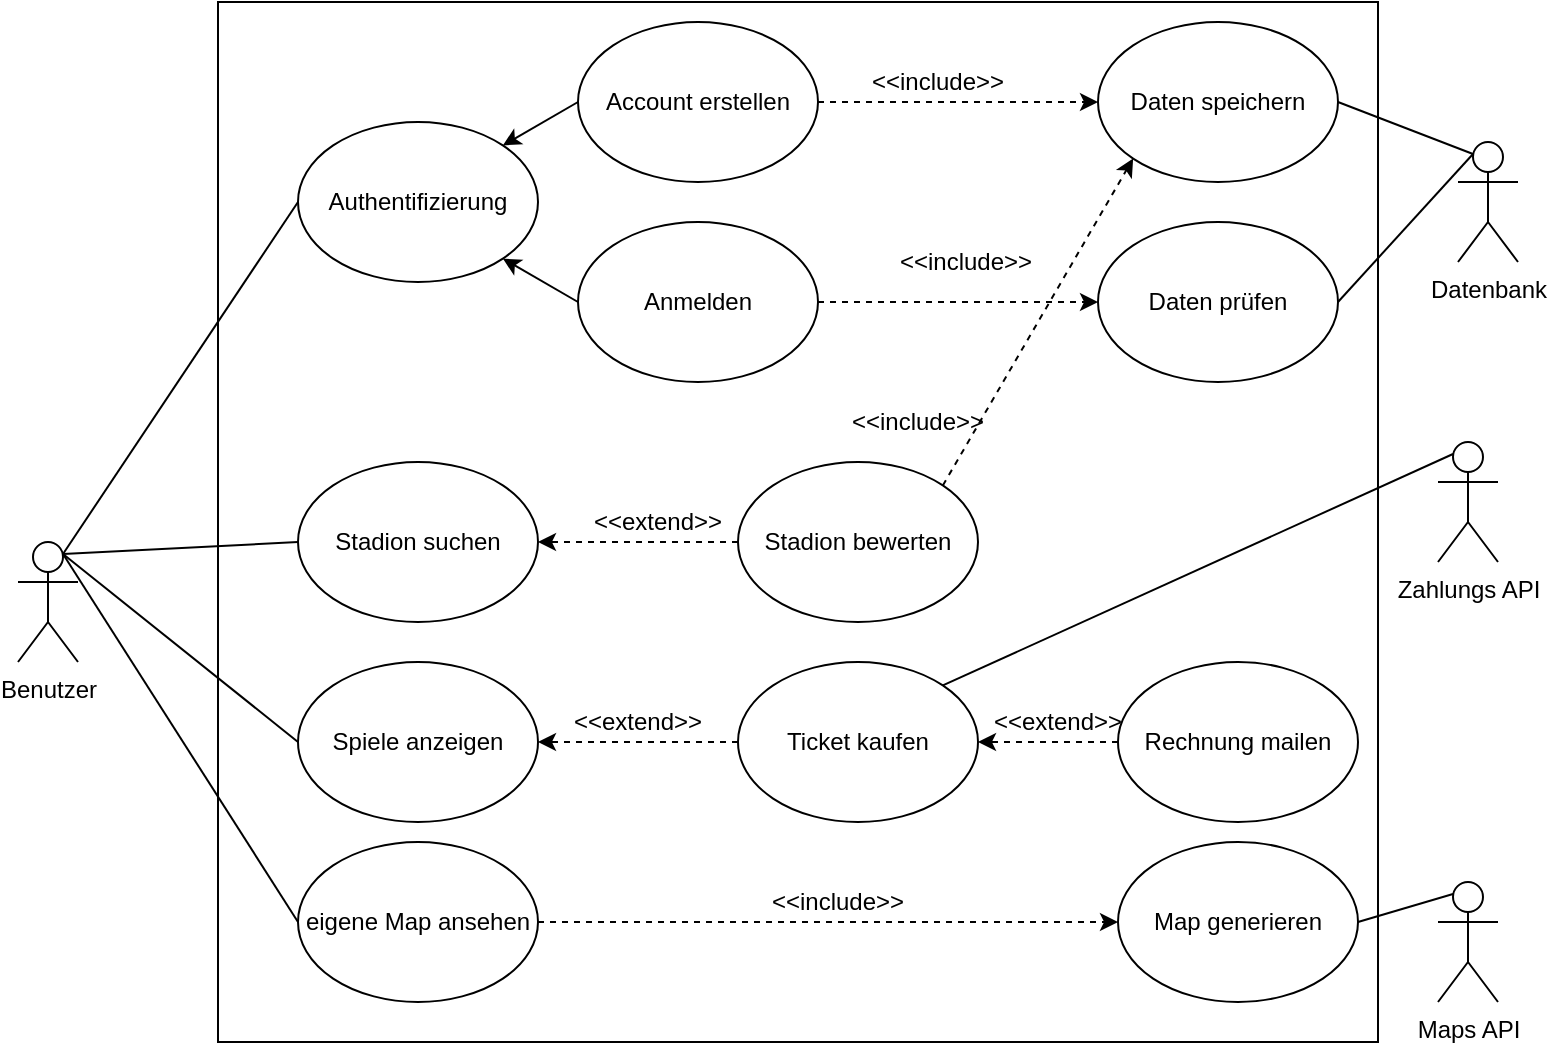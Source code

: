 <mxfile version="13.9.9" type="device"><diagram id="MEtFcURtxVhwB4WXQuwe" name="Seite-1"><mxGraphModel dx="1422" dy="822" grid="1" gridSize="10" guides="1" tooltips="1" connect="1" arrows="1" fold="1" page="1" pageScale="1" pageWidth="827" pageHeight="1169" math="0" shadow="0"><root><mxCell id="0"/><mxCell id="1" parent="0"/><mxCell id="is9f4r4MoEB7ZEwczc0A-1" value="" style="rounded=0;whiteSpace=wrap;html=1;" parent="1" vertex="1"><mxGeometry x="120" y="30" width="580" height="520" as="geometry"/></mxCell><mxCell id="is9f4r4MoEB7ZEwczc0A-12" style="rounded=0;orthogonalLoop=1;jettySize=auto;html=1;exitX=0.75;exitY=0.1;exitDx=0;exitDy=0;exitPerimeter=0;entryX=0;entryY=0.5;entryDx=0;entryDy=0;endArrow=none;endFill=0;" parent="1" source="is9f4r4MoEB7ZEwczc0A-2" target="is9f4r4MoEB7ZEwczc0A-11" edge="1"><mxGeometry relative="1" as="geometry"/></mxCell><mxCell id="is9f4r4MoEB7ZEwczc0A-2" value="Benutzer" style="shape=umlActor;verticalLabelPosition=bottom;verticalAlign=top;html=1;outlineConnect=0;" parent="1" vertex="1"><mxGeometry x="20" y="300" width="30" height="60" as="geometry"/></mxCell><mxCell id="is9f4r4MoEB7ZEwczc0A-17" style="edgeStyle=none;rounded=0;orthogonalLoop=1;jettySize=auto;html=1;exitX=0;exitY=0.5;exitDx=0;exitDy=0;endArrow=none;endFill=0;entryX=0.75;entryY=0.1;entryDx=0;entryDy=0;entryPerimeter=0;" parent="1" source="is9f4r4MoEB7ZEwczc0A-6" target="is9f4r4MoEB7ZEwczc0A-2" edge="1"><mxGeometry relative="1" as="geometry"><mxPoint x="80" y="320" as="targetPoint"/></mxGeometry></mxCell><mxCell id="is9f4r4MoEB7ZEwczc0A-6" value="Spiele anzeigen" style="ellipse;whiteSpace=wrap;html=1;" parent="1" vertex="1"><mxGeometry x="160" y="360" width="120" height="80" as="geometry"/></mxCell><mxCell id="is9f4r4MoEB7ZEwczc0A-14" style="edgeStyle=none;rounded=0;orthogonalLoop=1;jettySize=auto;html=1;exitX=0;exitY=0.5;exitDx=0;exitDy=0;endArrow=none;endFill=0;entryX=0.75;entryY=0.1;entryDx=0;entryDy=0;entryPerimeter=0;" parent="1" source="is9f4r4MoEB7ZEwczc0A-7" target="is9f4r4MoEB7ZEwczc0A-2" edge="1"><mxGeometry relative="1" as="geometry"><mxPoint x="80" y="330" as="targetPoint"/></mxGeometry></mxCell><mxCell id="is9f4r4MoEB7ZEwczc0A-7" value="Stadion suchen" style="ellipse;whiteSpace=wrap;html=1;" parent="1" vertex="1"><mxGeometry x="160" y="260" width="120" height="80" as="geometry"/></mxCell><mxCell id="is9f4r4MoEB7ZEwczc0A-45" style="edgeStyle=none;rounded=0;orthogonalLoop=1;jettySize=auto;html=1;exitX=1;exitY=0;exitDx=0;exitDy=0;entryX=0;entryY=1;entryDx=0;entryDy=0;endArrow=classic;endFill=1;dashed=1;" parent="1" source="is9f4r4MoEB7ZEwczc0A-8" target="is9f4r4MoEB7ZEwczc0A-35" edge="1"><mxGeometry relative="1" as="geometry"/></mxCell><mxCell id="Coh1ksK1yJW_3geBomkl-11" style="edgeStyle=none;rounded=0;orthogonalLoop=1;jettySize=auto;html=1;exitX=0;exitY=0.5;exitDx=0;exitDy=0;entryX=1;entryY=0.5;entryDx=0;entryDy=0;dashed=1;" edge="1" parent="1" source="is9f4r4MoEB7ZEwczc0A-8" target="is9f4r4MoEB7ZEwczc0A-7"><mxGeometry relative="1" as="geometry"/></mxCell><mxCell id="is9f4r4MoEB7ZEwczc0A-8" value="Stadion bewerten" style="ellipse;whiteSpace=wrap;html=1;" parent="1" vertex="1"><mxGeometry x="380" y="260" width="120" height="80" as="geometry"/></mxCell><mxCell id="is9f4r4MoEB7ZEwczc0A-18" style="edgeStyle=none;rounded=0;orthogonalLoop=1;jettySize=auto;html=1;exitX=0;exitY=0.5;exitDx=0;exitDy=0;entryX=0.75;entryY=0.1;entryDx=0;entryDy=0;entryPerimeter=0;endArrow=none;endFill=0;" parent="1" source="is9f4r4MoEB7ZEwczc0A-9" target="is9f4r4MoEB7ZEwczc0A-2" edge="1"><mxGeometry relative="1" as="geometry"/></mxCell><mxCell id="is9f4r4MoEB7ZEwczc0A-31" style="edgeStyle=none;rounded=0;orthogonalLoop=1;jettySize=auto;html=1;exitX=1;exitY=0.5;exitDx=0;exitDy=0;entryX=0;entryY=0.5;entryDx=0;entryDy=0;dashed=1;endArrow=classic;endFill=1;" parent="1" source="is9f4r4MoEB7ZEwczc0A-9" target="is9f4r4MoEB7ZEwczc0A-26" edge="1"><mxGeometry relative="1" as="geometry"/></mxCell><mxCell id="is9f4r4MoEB7ZEwczc0A-9" value="eigene Map ansehen" style="ellipse;whiteSpace=wrap;html=1;" parent="1" vertex="1"><mxGeometry x="160" y="450" width="120" height="80" as="geometry"/></mxCell><mxCell id="is9f4r4MoEB7ZEwczc0A-38" style="edgeStyle=none;rounded=0;orthogonalLoop=1;jettySize=auto;html=1;exitX=1;exitY=0.5;exitDx=0;exitDy=0;entryX=0;entryY=0.5;entryDx=0;entryDy=0;dashed=1;endArrow=classic;endFill=1;" parent="1" source="is9f4r4MoEB7ZEwczc0A-10" target="is9f4r4MoEB7ZEwczc0A-36" edge="1"><mxGeometry relative="1" as="geometry"/></mxCell><mxCell id="Coh1ksK1yJW_3geBomkl-9" style="rounded=0;orthogonalLoop=1;jettySize=auto;html=1;exitX=0;exitY=0.5;exitDx=0;exitDy=0;entryX=1;entryY=1;entryDx=0;entryDy=0;" edge="1" parent="1" source="is9f4r4MoEB7ZEwczc0A-10" target="is9f4r4MoEB7ZEwczc0A-11"><mxGeometry relative="1" as="geometry"/></mxCell><mxCell id="is9f4r4MoEB7ZEwczc0A-10" value="Anmelden" style="ellipse;whiteSpace=wrap;html=1;" parent="1" vertex="1"><mxGeometry x="300" y="140" width="120" height="80" as="geometry"/></mxCell><mxCell id="is9f4r4MoEB7ZEwczc0A-37" style="edgeStyle=none;rounded=0;orthogonalLoop=1;jettySize=auto;html=1;exitX=1;exitY=0.5;exitDx=0;exitDy=0;entryX=0;entryY=0.5;entryDx=0;entryDy=0;endArrow=classic;endFill=1;dashed=1;" parent="1" source="Coh1ksK1yJW_3geBomkl-5" target="is9f4r4MoEB7ZEwczc0A-35" edge="1"><mxGeometry relative="1" as="geometry"/></mxCell><mxCell id="is9f4r4MoEB7ZEwczc0A-11" value="Authentifizierung" style="ellipse;whiteSpace=wrap;html=1;" parent="1" vertex="1"><mxGeometry x="160" y="90" width="120" height="80" as="geometry"/></mxCell><mxCell id="is9f4r4MoEB7ZEwczc0A-21" value="&amp;lt;&amp;lt;extend&amp;gt;&amp;gt;" style="text;html=1;strokeColor=none;fillColor=none;align=center;verticalAlign=middle;whiteSpace=wrap;rounded=0;" parent="1" vertex="1"><mxGeometry x="320" y="280" width="40" height="20" as="geometry"/></mxCell><mxCell id="Coh1ksK1yJW_3geBomkl-12" style="edgeStyle=none;rounded=0;orthogonalLoop=1;jettySize=auto;html=1;exitX=0;exitY=0.5;exitDx=0;exitDy=0;entryX=1;entryY=0.5;entryDx=0;entryDy=0;dashed=1;" edge="1" parent="1" source="is9f4r4MoEB7ZEwczc0A-22" target="is9f4r4MoEB7ZEwczc0A-6"><mxGeometry relative="1" as="geometry"/></mxCell><mxCell id="is9f4r4MoEB7ZEwczc0A-22" value="Ticket kaufen" style="ellipse;whiteSpace=wrap;html=1;" parent="1" vertex="1"><mxGeometry x="380" y="360" width="120" height="80" as="geometry"/></mxCell><mxCell id="is9f4r4MoEB7ZEwczc0A-24" value="&amp;lt;&amp;lt;extend&amp;gt;&amp;gt;" style="text;html=1;strokeColor=none;fillColor=none;align=center;verticalAlign=middle;whiteSpace=wrap;rounded=0;" parent="1" vertex="1"><mxGeometry x="310" y="380" width="40" height="20" as="geometry"/></mxCell><mxCell id="is9f4r4MoEB7ZEwczc0A-26" value="Map generieren" style="ellipse;whiteSpace=wrap;html=1;" parent="1" vertex="1"><mxGeometry x="570" y="450" width="120" height="80" as="geometry"/></mxCell><mxCell id="is9f4r4MoEB7ZEwczc0A-32" value="&amp;lt;&amp;lt;include&amp;gt;&amp;gt;" style="text;html=1;strokeColor=none;fillColor=none;align=center;verticalAlign=middle;whiteSpace=wrap;rounded=0;" parent="1" vertex="1"><mxGeometry x="410" y="470" width="40" height="20" as="geometry"/></mxCell><mxCell id="is9f4r4MoEB7ZEwczc0A-34" style="edgeStyle=none;rounded=0;orthogonalLoop=1;jettySize=auto;html=1;exitX=0.25;exitY=0.1;exitDx=0;exitDy=0;exitPerimeter=0;entryX=1;entryY=0.5;entryDx=0;entryDy=0;endArrow=none;endFill=0;" parent="1" source="is9f4r4MoEB7ZEwczc0A-33" target="is9f4r4MoEB7ZEwczc0A-26" edge="1"><mxGeometry relative="1" as="geometry"/></mxCell><mxCell id="is9f4r4MoEB7ZEwczc0A-33" value="Maps API" style="shape=umlActor;verticalLabelPosition=bottom;verticalAlign=top;html=1;outlineConnect=0;" parent="1" vertex="1"><mxGeometry x="730" y="470" width="30" height="60" as="geometry"/></mxCell><mxCell id="is9f4r4MoEB7ZEwczc0A-35" value="Daten speichern" style="ellipse;whiteSpace=wrap;html=1;" parent="1" vertex="1"><mxGeometry x="560" y="40" width="120" height="80" as="geometry"/></mxCell><mxCell id="is9f4r4MoEB7ZEwczc0A-36" value="Daten prüfen" style="ellipse;whiteSpace=wrap;html=1;" parent="1" vertex="1"><mxGeometry x="560" y="140" width="120" height="80" as="geometry"/></mxCell><mxCell id="is9f4r4MoEB7ZEwczc0A-39" value="&amp;lt;&amp;lt;include&amp;gt;&amp;gt;" style="text;html=1;strokeColor=none;fillColor=none;align=center;verticalAlign=middle;whiteSpace=wrap;rounded=0;" parent="1" vertex="1"><mxGeometry x="474" y="150" width="40" height="20" as="geometry"/></mxCell><mxCell id="is9f4r4MoEB7ZEwczc0A-40" value="&amp;lt;&amp;lt;include&amp;gt;&amp;gt;" style="text;html=1;strokeColor=none;fillColor=none;align=center;verticalAlign=middle;whiteSpace=wrap;rounded=0;" parent="1" vertex="1"><mxGeometry x="460" y="60" width="40" height="20" as="geometry"/></mxCell><mxCell id="is9f4r4MoEB7ZEwczc0A-43" style="edgeStyle=none;rounded=0;orthogonalLoop=1;jettySize=auto;html=1;exitX=0.25;exitY=0.1;exitDx=0;exitDy=0;exitPerimeter=0;entryX=1;entryY=0.5;entryDx=0;entryDy=0;endArrow=none;endFill=0;" parent="1" source="is9f4r4MoEB7ZEwczc0A-42" target="is9f4r4MoEB7ZEwczc0A-35" edge="1"><mxGeometry relative="1" as="geometry"/></mxCell><mxCell id="is9f4r4MoEB7ZEwczc0A-44" style="edgeStyle=none;rounded=0;orthogonalLoop=1;jettySize=auto;html=1;exitX=0.25;exitY=0.1;exitDx=0;exitDy=0;exitPerimeter=0;entryX=1;entryY=0.5;entryDx=0;entryDy=0;endArrow=none;endFill=0;" parent="1" source="is9f4r4MoEB7ZEwczc0A-42" target="is9f4r4MoEB7ZEwczc0A-36" edge="1"><mxGeometry relative="1" as="geometry"/></mxCell><mxCell id="is9f4r4MoEB7ZEwczc0A-42" value="Datenbank" style="shape=umlActor;verticalLabelPosition=bottom;verticalAlign=top;html=1;outlineConnect=0;" parent="1" vertex="1"><mxGeometry x="740" y="100" width="30" height="60" as="geometry"/></mxCell><mxCell id="is9f4r4MoEB7ZEwczc0A-46" value="&amp;lt;&amp;lt;include&amp;gt;&amp;gt;" style="text;html=1;strokeColor=none;fillColor=none;align=center;verticalAlign=middle;whiteSpace=wrap;rounded=0;" parent="1" vertex="1"><mxGeometry x="450" y="230" width="40" height="20" as="geometry"/></mxCell><mxCell id="Coh1ksK1yJW_3geBomkl-13" style="edgeStyle=none;rounded=0;orthogonalLoop=1;jettySize=auto;html=1;exitX=0;exitY=0.5;exitDx=0;exitDy=0;dashed=1;" edge="1" parent="1" source="is9f4r4MoEB7ZEwczc0A-47" target="is9f4r4MoEB7ZEwczc0A-22"><mxGeometry relative="1" as="geometry"/></mxCell><mxCell id="is9f4r4MoEB7ZEwczc0A-47" value="Rechnung mailen" style="ellipse;whiteSpace=wrap;html=1;" parent="1" vertex="1"><mxGeometry x="570" y="360" width="120" height="80" as="geometry"/></mxCell><mxCell id="is9f4r4MoEB7ZEwczc0A-49" value="&amp;lt;&amp;lt;extend&amp;gt;&amp;gt;" style="text;html=1;strokeColor=none;fillColor=none;align=center;verticalAlign=middle;whiteSpace=wrap;rounded=0;" parent="1" vertex="1"><mxGeometry x="520" y="380" width="40" height="20" as="geometry"/></mxCell><mxCell id="is9f4r4MoEB7ZEwczc0A-51" style="edgeStyle=none;rounded=0;orthogonalLoop=1;jettySize=auto;html=1;exitX=0.25;exitY=0.1;exitDx=0;exitDy=0;exitPerimeter=0;entryX=1;entryY=0;entryDx=0;entryDy=0;endArrow=none;endFill=0;" parent="1" source="is9f4r4MoEB7ZEwczc0A-50" target="is9f4r4MoEB7ZEwczc0A-22" edge="1"><mxGeometry relative="1" as="geometry"/></mxCell><mxCell id="is9f4r4MoEB7ZEwczc0A-50" value="Zahlungs API" style="shape=umlActor;verticalLabelPosition=bottom;verticalAlign=top;html=1;outlineConnect=0;" parent="1" vertex="1"><mxGeometry x="730" y="250" width="30" height="60" as="geometry"/></mxCell><mxCell id="Coh1ksK1yJW_3geBomkl-10" style="rounded=0;orthogonalLoop=1;jettySize=auto;html=1;exitX=0;exitY=0.5;exitDx=0;exitDy=0;entryX=1;entryY=0;entryDx=0;entryDy=0;" edge="1" parent="1" source="Coh1ksK1yJW_3geBomkl-5" target="is9f4r4MoEB7ZEwczc0A-11"><mxGeometry relative="1" as="geometry"/></mxCell><mxCell id="Coh1ksK1yJW_3geBomkl-5" value="Account erstellen" style="ellipse;whiteSpace=wrap;html=1;" vertex="1" parent="1"><mxGeometry x="300" y="40" width="120" height="80" as="geometry"/></mxCell><mxCell id="Coh1ksK1yJW_3geBomkl-14" style="edgeStyle=none;rounded=0;orthogonalLoop=1;jettySize=auto;html=1;exitX=0.5;exitY=1;exitDx=0;exitDy=0;dashed=1;" edge="1" parent="1" source="is9f4r4MoEB7ZEwczc0A-46" target="is9f4r4MoEB7ZEwczc0A-46"><mxGeometry relative="1" as="geometry"/></mxCell></root></mxGraphModel></diagram></mxfile>
